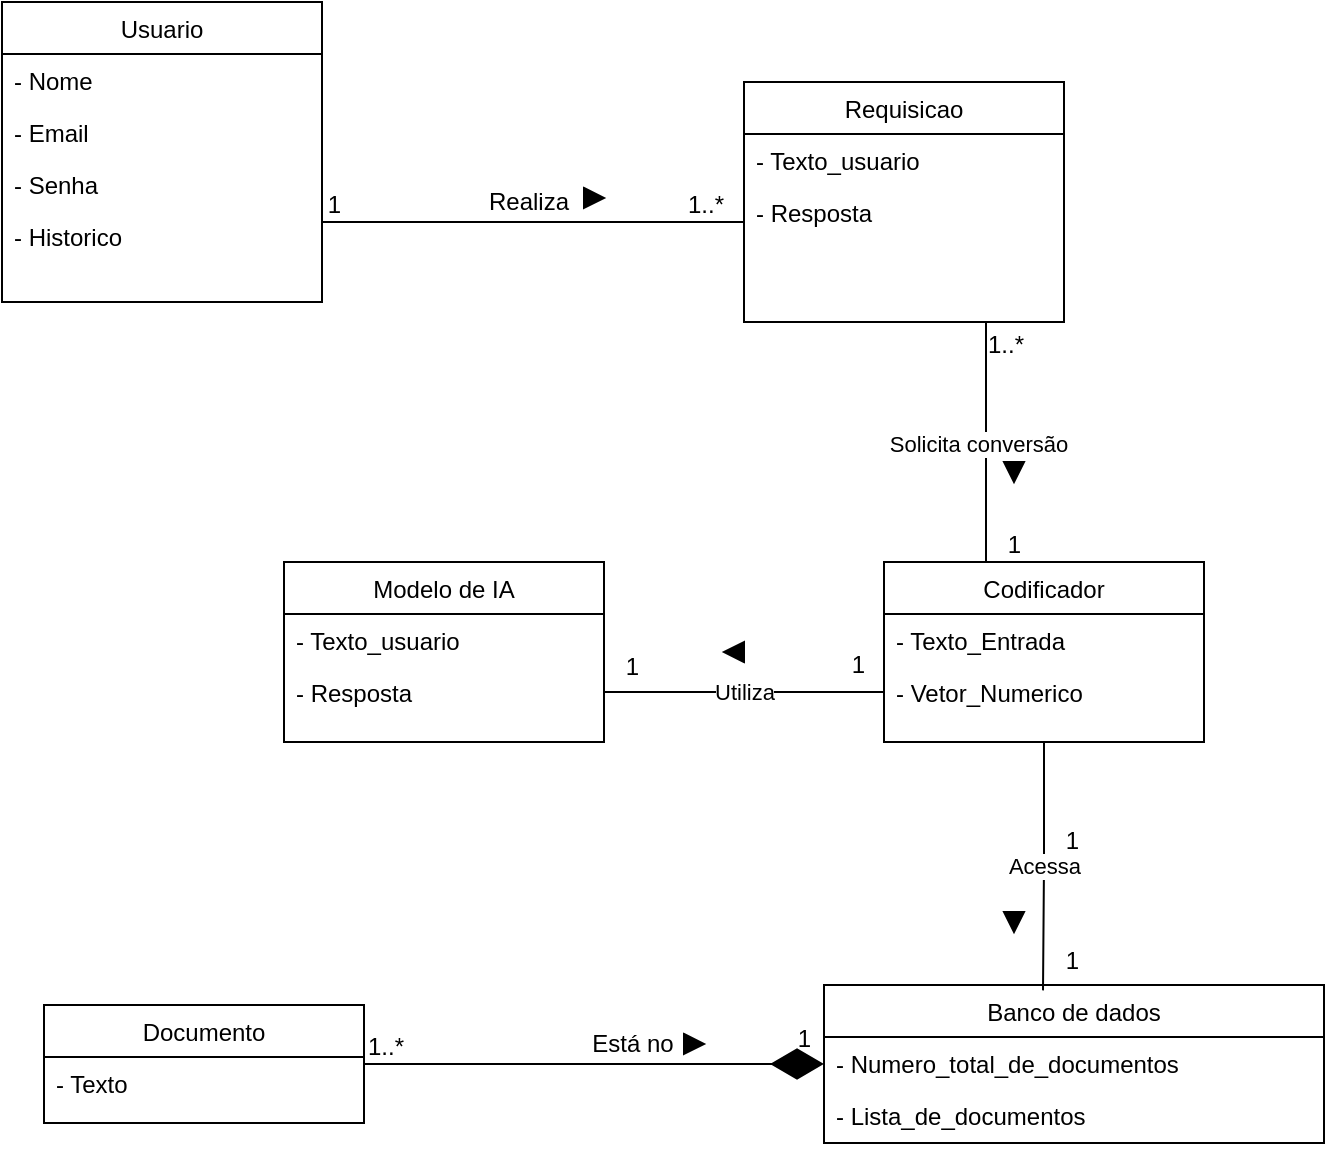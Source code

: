 <mxfile version="24.7.12">
  <diagram id="C5RBs43oDa-KdzZeNtuy" name="Page-1">
    <mxGraphModel dx="1434" dy="780" grid="1" gridSize="10" guides="1" tooltips="1" connect="1" arrows="1" fold="1" page="1" pageScale="1" pageWidth="827" pageHeight="1169" math="0" shadow="0">
      <root>
        <mxCell id="WIyWlLk6GJQsqaUBKTNV-0" />
        <mxCell id="WIyWlLk6GJQsqaUBKTNV-1" parent="WIyWlLk6GJQsqaUBKTNV-0" />
        <mxCell id="zkfFHV4jXpPFQw0GAbJ--0" value="Usuario" style="swimlane;fontStyle=0;align=center;verticalAlign=top;childLayout=stackLayout;horizontal=1;startSize=26;horizontalStack=0;resizeParent=1;resizeLast=0;collapsible=1;marginBottom=0;rounded=0;shadow=0;strokeWidth=1;" parent="WIyWlLk6GJQsqaUBKTNV-1" vertex="1">
          <mxGeometry x="139" y="130" width="160" height="150" as="geometry">
            <mxRectangle x="230" y="140" width="160" height="26" as="alternateBounds" />
          </mxGeometry>
        </mxCell>
        <mxCell id="zkfFHV4jXpPFQw0GAbJ--1" value="- Nome" style="text;align=left;verticalAlign=top;spacingLeft=4;spacingRight=4;overflow=hidden;rotatable=0;points=[[0,0.5],[1,0.5]];portConstraint=eastwest;" parent="zkfFHV4jXpPFQw0GAbJ--0" vertex="1">
          <mxGeometry y="26" width="160" height="26" as="geometry" />
        </mxCell>
        <mxCell id="zkfFHV4jXpPFQw0GAbJ--2" value="- Email" style="text;align=left;verticalAlign=top;spacingLeft=4;spacingRight=4;overflow=hidden;rotatable=0;points=[[0,0.5],[1,0.5]];portConstraint=eastwest;rounded=0;shadow=0;html=0;" parent="zkfFHV4jXpPFQw0GAbJ--0" vertex="1">
          <mxGeometry y="52" width="160" height="26" as="geometry" />
        </mxCell>
        <mxCell id="zkfFHV4jXpPFQw0GAbJ--3" value="- Senha" style="text;align=left;verticalAlign=top;spacingLeft=4;spacingRight=4;overflow=hidden;rotatable=0;points=[[0,0.5],[1,0.5]];portConstraint=eastwest;rounded=0;shadow=0;html=0;" parent="zkfFHV4jXpPFQw0GAbJ--0" vertex="1">
          <mxGeometry y="78" width="160" height="26" as="geometry" />
        </mxCell>
        <mxCell id="iWaEcWnwVb-jK3X_XATH-14" value="- Historico" style="text;align=left;verticalAlign=top;spacingLeft=4;spacingRight=4;overflow=hidden;rotatable=0;points=[[0,0.5],[1,0.5]];portConstraint=eastwest;rounded=0;shadow=0;html=0;" parent="zkfFHV4jXpPFQw0GAbJ--0" vertex="1">
          <mxGeometry y="104" width="160" height="26" as="geometry" />
        </mxCell>
        <mxCell id="zkfFHV4jXpPFQw0GAbJ--17" value="Requisicao" style="swimlane;fontStyle=0;align=center;verticalAlign=top;childLayout=stackLayout;horizontal=1;startSize=26;horizontalStack=0;resizeParent=1;resizeLast=0;collapsible=1;marginBottom=0;rounded=0;shadow=0;strokeWidth=1;" parent="WIyWlLk6GJQsqaUBKTNV-1" vertex="1">
          <mxGeometry x="510" y="170" width="160" height="120" as="geometry">
            <mxRectangle x="550" y="140" width="160" height="26" as="alternateBounds" />
          </mxGeometry>
        </mxCell>
        <mxCell id="zkfFHV4jXpPFQw0GAbJ--18" value="- Texto_usuario" style="text;align=left;verticalAlign=top;spacingLeft=4;spacingRight=4;overflow=hidden;rotatable=0;points=[[0,0.5],[1,0.5]];portConstraint=eastwest;" parent="zkfFHV4jXpPFQw0GAbJ--17" vertex="1">
          <mxGeometry y="26" width="160" height="26" as="geometry" />
        </mxCell>
        <mxCell id="zkfFHV4jXpPFQw0GAbJ--19" value="- Resposta" style="text;align=left;verticalAlign=top;spacingLeft=4;spacingRight=4;overflow=hidden;rotatable=0;points=[[0,0.5],[1,0.5]];portConstraint=eastwest;rounded=0;shadow=0;html=0;" parent="zkfFHV4jXpPFQw0GAbJ--17" vertex="1">
          <mxGeometry y="52" width="160" height="26" as="geometry" />
        </mxCell>
        <mxCell id="zkfFHV4jXpPFQw0GAbJ--26" value="" style="endArrow=none;shadow=0;strokeWidth=1;rounded=0;curved=0;endFill=0;edgeStyle=elbowEdgeStyle;elbow=vertical;" parent="WIyWlLk6GJQsqaUBKTNV-1" source="zkfFHV4jXpPFQw0GAbJ--0" target="zkfFHV4jXpPFQw0GAbJ--17" edge="1">
          <mxGeometry x="0.5" y="41" relative="1" as="geometry">
            <mxPoint x="380" y="192" as="sourcePoint" />
            <mxPoint x="540" y="192" as="targetPoint" />
            <mxPoint x="-40" y="32" as="offset" />
            <Array as="points">
              <mxPoint x="460" y="240" />
            </Array>
          </mxGeometry>
        </mxCell>
        <mxCell id="zkfFHV4jXpPFQw0GAbJ--27" value="1..*" style="resizable=0;align=left;verticalAlign=bottom;labelBackgroundColor=none;fontSize=12;" parent="zkfFHV4jXpPFQw0GAbJ--26" connectable="0" vertex="1">
          <mxGeometry x="-1" relative="1" as="geometry">
            <mxPoint x="181" as="offset" />
          </mxGeometry>
        </mxCell>
        <mxCell id="zkfFHV4jXpPFQw0GAbJ--28" value="1" style="resizable=0;align=right;verticalAlign=bottom;labelBackgroundColor=none;fontSize=12;" parent="zkfFHV4jXpPFQw0GAbJ--26" connectable="0" vertex="1">
          <mxGeometry x="1" relative="1" as="geometry">
            <mxPoint x="-200" as="offset" />
          </mxGeometry>
        </mxCell>
        <mxCell id="zkfFHV4jXpPFQw0GAbJ--29" value="Realiza" style="text;html=1;resizable=0;points=[];;align=center;verticalAlign=middle;labelBackgroundColor=none;rounded=0;shadow=0;strokeWidth=1;fontSize=12;" parent="zkfFHV4jXpPFQw0GAbJ--26" vertex="1" connectable="0">
          <mxGeometry x="0.5" y="49" relative="1" as="geometry">
            <mxPoint x="-56" y="39" as="offset" />
          </mxGeometry>
        </mxCell>
        <mxCell id="iWaEcWnwVb-jK3X_XATH-8" value="" style="triangle;whiteSpace=wrap;html=1;fillColor=#000000;" parent="WIyWlLk6GJQsqaUBKTNV-1" vertex="1">
          <mxGeometry x="430" y="223" width="10" height="10" as="geometry" />
        </mxCell>
        <mxCell id="iWaEcWnwVb-jK3X_XATH-9" value="Documento" style="swimlane;fontStyle=0;align=center;verticalAlign=top;childLayout=stackLayout;horizontal=1;startSize=26;horizontalStack=0;resizeParent=1;resizeLast=0;collapsible=1;marginBottom=0;rounded=0;shadow=0;strokeWidth=1;" parent="WIyWlLk6GJQsqaUBKTNV-1" vertex="1">
          <mxGeometry x="160" y="631.5" width="160" height="59" as="geometry">
            <mxRectangle x="550" y="140" width="160" height="26" as="alternateBounds" />
          </mxGeometry>
        </mxCell>
        <mxCell id="iWaEcWnwVb-jK3X_XATH-10" value="- Texto" style="text;align=left;verticalAlign=top;spacingLeft=4;spacingRight=4;overflow=hidden;rotatable=0;points=[[0,0.5],[1,0.5]];portConstraint=eastwest;" parent="iWaEcWnwVb-jK3X_XATH-9" vertex="1">
          <mxGeometry y="26" width="160" height="26" as="geometry" />
        </mxCell>
        <mxCell id="iWaEcWnwVb-jK3X_XATH-15" value="Banco de dados" style="swimlane;fontStyle=0;align=center;verticalAlign=top;childLayout=stackLayout;horizontal=1;startSize=26;horizontalStack=0;resizeParent=1;resizeLast=0;collapsible=1;marginBottom=0;rounded=0;shadow=0;strokeWidth=1;" parent="WIyWlLk6GJQsqaUBKTNV-1" vertex="1">
          <mxGeometry x="550" y="621.5" width="250" height="79" as="geometry">
            <mxRectangle x="550" y="140" width="160" height="26" as="alternateBounds" />
          </mxGeometry>
        </mxCell>
        <mxCell id="iWaEcWnwVb-jK3X_XATH-16" value="- Numero_total_de_documentos " style="text;align=left;verticalAlign=top;spacingLeft=4;spacingRight=4;overflow=hidden;rotatable=0;points=[[0,0.5],[1,0.5]];portConstraint=eastwest;" parent="iWaEcWnwVb-jK3X_XATH-15" vertex="1">
          <mxGeometry y="26" width="250" height="26" as="geometry" />
        </mxCell>
        <mxCell id="iWaEcWnwVb-jK3X_XATH-17" value="- Lista_de_documentos" style="text;align=left;verticalAlign=top;spacingLeft=4;spacingRight=4;overflow=hidden;rotatable=0;points=[[0,0.5],[1,0.5]];portConstraint=eastwest;rounded=0;shadow=0;html=0;" parent="iWaEcWnwVb-jK3X_XATH-15" vertex="1">
          <mxGeometry y="52" width="250" height="26" as="geometry" />
        </mxCell>
        <mxCell id="iWaEcWnwVb-jK3X_XATH-21" value="" style="endArrow=diamondThin;endFill=1;endSize=24;html=1;rounded=0;" parent="WIyWlLk6GJQsqaUBKTNV-1" source="iWaEcWnwVb-jK3X_XATH-9" target="iWaEcWnwVb-jK3X_XATH-15" edge="1">
          <mxGeometry width="160" relative="1" as="geometry">
            <mxPoint x="339" y="651" as="sourcePoint" />
            <mxPoint x="530" y="611" as="targetPoint" />
          </mxGeometry>
        </mxCell>
        <mxCell id="iWaEcWnwVb-jK3X_XATH-22" value="Está no" style="text;html=1;resizable=0;points=[];;align=center;verticalAlign=middle;labelBackgroundColor=none;rounded=0;shadow=0;strokeWidth=1;fontSize=12;" parent="WIyWlLk6GJQsqaUBKTNV-1" vertex="1" connectable="0">
          <mxGeometry x="454" y="651" as="geometry" />
        </mxCell>
        <mxCell id="iWaEcWnwVb-jK3X_XATH-23" value="" style="triangle;whiteSpace=wrap;html=1;fillColor=#000000;direction=east;" parent="WIyWlLk6GJQsqaUBKTNV-1" vertex="1">
          <mxGeometry x="480" y="646" width="10" height="10" as="geometry" />
        </mxCell>
        <mxCell id="iWaEcWnwVb-jK3X_XATH-30" value="Modelo de IA" style="swimlane;fontStyle=0;align=center;verticalAlign=top;childLayout=stackLayout;horizontal=1;startSize=26;horizontalStack=0;resizeParent=1;resizeLast=0;collapsible=1;marginBottom=0;rounded=0;shadow=0;strokeWidth=1;" parent="WIyWlLk6GJQsqaUBKTNV-1" vertex="1">
          <mxGeometry x="280" y="410" width="160" height="90" as="geometry">
            <mxRectangle x="550" y="140" width="160" height="26" as="alternateBounds" />
          </mxGeometry>
        </mxCell>
        <mxCell id="iWaEcWnwVb-jK3X_XATH-31" value="- Texto_usuario" style="text;align=left;verticalAlign=top;spacingLeft=4;spacingRight=4;overflow=hidden;rotatable=0;points=[[0,0.5],[1,0.5]];portConstraint=eastwest;" parent="iWaEcWnwVb-jK3X_XATH-30" vertex="1">
          <mxGeometry y="26" width="160" height="26" as="geometry" />
        </mxCell>
        <mxCell id="iWaEcWnwVb-jK3X_XATH-32" value="- Resposta" style="text;align=left;verticalAlign=top;spacingLeft=4;spacingRight=4;overflow=hidden;rotatable=0;points=[[0,0.5],[1,0.5]];portConstraint=eastwest;rounded=0;shadow=0;html=0;" parent="iWaEcWnwVb-jK3X_XATH-30" vertex="1">
          <mxGeometry y="52" width="160" height="26" as="geometry" />
        </mxCell>
        <mxCell id="iWaEcWnwVb-jK3X_XATH-35" value="1..*" style="resizable=0;align=left;verticalAlign=bottom;labelBackgroundColor=none;fontSize=12;direction=north;" parent="WIyWlLk6GJQsqaUBKTNV-1" connectable="0" vertex="1">
          <mxGeometry x="320" y="661" as="geometry" />
        </mxCell>
        <mxCell id="iWaEcWnwVb-jK3X_XATH-36" value="1" style="resizable=0;align=right;verticalAlign=bottom;labelBackgroundColor=none;fontSize=12;" parent="WIyWlLk6GJQsqaUBKTNV-1" connectable="0" vertex="1">
          <mxGeometry x="380" y="300" as="geometry">
            <mxPoint x="165" y="357" as="offset" />
          </mxGeometry>
        </mxCell>
        <mxCell id="iWaEcWnwVb-jK3X_XATH-37" value="Codificador" style="swimlane;fontStyle=0;align=center;verticalAlign=top;childLayout=stackLayout;horizontal=1;startSize=26;horizontalStack=0;resizeParent=1;resizeLast=0;collapsible=1;marginBottom=0;rounded=0;shadow=0;strokeWidth=1;" parent="WIyWlLk6GJQsqaUBKTNV-1" vertex="1">
          <mxGeometry x="580" y="410" width="160" height="90" as="geometry">
            <mxRectangle x="550" y="140" width="160" height="26" as="alternateBounds" />
          </mxGeometry>
        </mxCell>
        <mxCell id="iWaEcWnwVb-jK3X_XATH-38" value="- Texto_Entrada" style="text;align=left;verticalAlign=top;spacingLeft=4;spacingRight=4;overflow=hidden;rotatable=0;points=[[0,0.5],[1,0.5]];portConstraint=eastwest;" parent="iWaEcWnwVb-jK3X_XATH-37" vertex="1">
          <mxGeometry y="26" width="160" height="26" as="geometry" />
        </mxCell>
        <mxCell id="iWaEcWnwVb-jK3X_XATH-39" value="- Vetor_Numerico" style="text;align=left;verticalAlign=top;spacingLeft=4;spacingRight=4;overflow=hidden;rotatable=0;points=[[0,0.5],[1,0.5]];portConstraint=eastwest;rounded=0;shadow=0;html=0;" parent="iWaEcWnwVb-jK3X_XATH-37" vertex="1">
          <mxGeometry y="52" width="160" height="26" as="geometry" />
        </mxCell>
        <mxCell id="iWaEcWnwVb-jK3X_XATH-42" value="" style="endArrow=none;shadow=0;strokeWidth=1;rounded=0;curved=0;endFill=0;edgeStyle=elbowEdgeStyle;elbow=vertical;" parent="WIyWlLk6GJQsqaUBKTNV-1" source="zkfFHV4jXpPFQw0GAbJ--17" target="iWaEcWnwVb-jK3X_XATH-37" edge="1">
          <mxGeometry x="0.5" y="41" relative="1" as="geometry">
            <mxPoint x="470" y="360" as="sourcePoint" />
            <mxPoint x="681" y="360" as="targetPoint" />
            <mxPoint x="-40" y="32" as="offset" />
            <Array as="points">
              <mxPoint x="631" y="360" />
            </Array>
          </mxGeometry>
        </mxCell>
        <mxCell id="iWaEcWnwVb-jK3X_XATH-43" value="1..*" style="resizable=0;align=left;verticalAlign=bottom;labelBackgroundColor=none;fontSize=12;" parent="iWaEcWnwVb-jK3X_XATH-42" connectable="0" vertex="1">
          <mxGeometry x="-1" relative="1" as="geometry">
            <mxPoint x="-1" y="20" as="offset" />
          </mxGeometry>
        </mxCell>
        <mxCell id="iWaEcWnwVb-jK3X_XATH-44" value="1" style="resizable=0;align=right;verticalAlign=bottom;labelBackgroundColor=none;fontSize=12;" parent="iWaEcWnwVb-jK3X_XATH-42" connectable="0" vertex="1">
          <mxGeometry x="1" relative="1" as="geometry">
            <mxPoint x="19" as="offset" />
          </mxGeometry>
        </mxCell>
        <mxCell id="iWaEcWnwVb-jK3X_XATH-46" value="Solicita conversão" style="edgeLabel;html=1;align=center;verticalAlign=middle;resizable=0;points=[];" parent="iWaEcWnwVb-jK3X_XATH-42" vertex="1" connectable="0">
          <mxGeometry x="0.007" y="-4" relative="1" as="geometry">
            <mxPoint as="offset" />
          </mxGeometry>
        </mxCell>
        <mxCell id="gjDTZys9E-qGacmlaxbC-1" value="Acessa" style="edgeStyle=orthogonalEdgeStyle;rounded=0;orthogonalLoop=1;jettySize=auto;html=1;exitX=0.5;exitY=1;exitDx=0;exitDy=0;entryX=0.438;entryY=0.034;entryDx=0;entryDy=0;entryPerimeter=0;endArrow=none;endFill=0;" parent="WIyWlLk6GJQsqaUBKTNV-1" source="iWaEcWnwVb-jK3X_XATH-37" target="iWaEcWnwVb-jK3X_XATH-15" edge="1">
          <mxGeometry relative="1" as="geometry" />
        </mxCell>
        <mxCell id="gjDTZys9E-qGacmlaxbC-2" value="Utiliza" style="edgeStyle=orthogonalEdgeStyle;rounded=0;orthogonalLoop=1;jettySize=auto;html=1;exitX=0;exitY=0.5;exitDx=0;exitDy=0;entryX=1;entryY=0.5;entryDx=0;entryDy=0;endArrow=none;endFill=0;" parent="WIyWlLk6GJQsqaUBKTNV-1" source="iWaEcWnwVb-jK3X_XATH-39" target="iWaEcWnwVb-jK3X_XATH-32" edge="1">
          <mxGeometry relative="1" as="geometry" />
        </mxCell>
        <mxCell id="_ose5TwXtXk3wvUUC1Pw-0" value="1" style="resizable=0;align=right;verticalAlign=bottom;labelBackgroundColor=none;fontSize=12;" parent="WIyWlLk6GJQsqaUBKTNV-1" connectable="0" vertex="1">
          <mxGeometry x="640" y="440" as="geometry">
            <mxPoint x="-181" y="31" as="offset" />
          </mxGeometry>
        </mxCell>
        <mxCell id="_ose5TwXtXk3wvUUC1Pw-1" value="1" style="resizable=0;align=right;verticalAlign=bottom;labelBackgroundColor=none;fontSize=12;" parent="WIyWlLk6GJQsqaUBKTNV-1" connectable="0" vertex="1">
          <mxGeometry x="670" y="430" as="geometry">
            <mxPoint x="-98" y="40" as="offset" />
          </mxGeometry>
        </mxCell>
        <mxCell id="_ose5TwXtXk3wvUUC1Pw-2" value="1" style="resizable=0;align=right;verticalAlign=bottom;labelBackgroundColor=none;fontSize=12;" parent="WIyWlLk6GJQsqaUBKTNV-1" connectable="0" vertex="1">
          <mxGeometry x="710" y="450" as="geometry">
            <mxPoint x="-31" y="108" as="offset" />
          </mxGeometry>
        </mxCell>
        <mxCell id="_ose5TwXtXk3wvUUC1Pw-3" value="1" style="resizable=0;align=right;verticalAlign=bottom;labelBackgroundColor=none;fontSize=12;" parent="WIyWlLk6GJQsqaUBKTNV-1" connectable="0" vertex="1">
          <mxGeometry x="670" y="460" as="geometry">
            <mxPoint x="9" y="158" as="offset" />
          </mxGeometry>
        </mxCell>
        <mxCell id="_ose5TwXtXk3wvUUC1Pw-4" value="" style="triangle;whiteSpace=wrap;html=1;fillColor=#000000;direction=south;" parent="WIyWlLk6GJQsqaUBKTNV-1" vertex="1">
          <mxGeometry x="640" y="360" width="10" height="10" as="geometry" />
        </mxCell>
        <mxCell id="_ose5TwXtXk3wvUUC1Pw-5" value="" style="triangle;whiteSpace=wrap;html=1;fillColor=#000000;rotation=-90;direction=north;" parent="WIyWlLk6GJQsqaUBKTNV-1" vertex="1">
          <mxGeometry x="500" y="450" width="10" height="10" as="geometry" />
        </mxCell>
        <mxCell id="_ose5TwXtXk3wvUUC1Pw-10" value="" style="triangle;whiteSpace=wrap;html=1;fillColor=#000000;rotation=90;" parent="WIyWlLk6GJQsqaUBKTNV-1" vertex="1">
          <mxGeometry x="640" y="585" width="10" height="10" as="geometry" />
        </mxCell>
      </root>
    </mxGraphModel>
  </diagram>
</mxfile>
